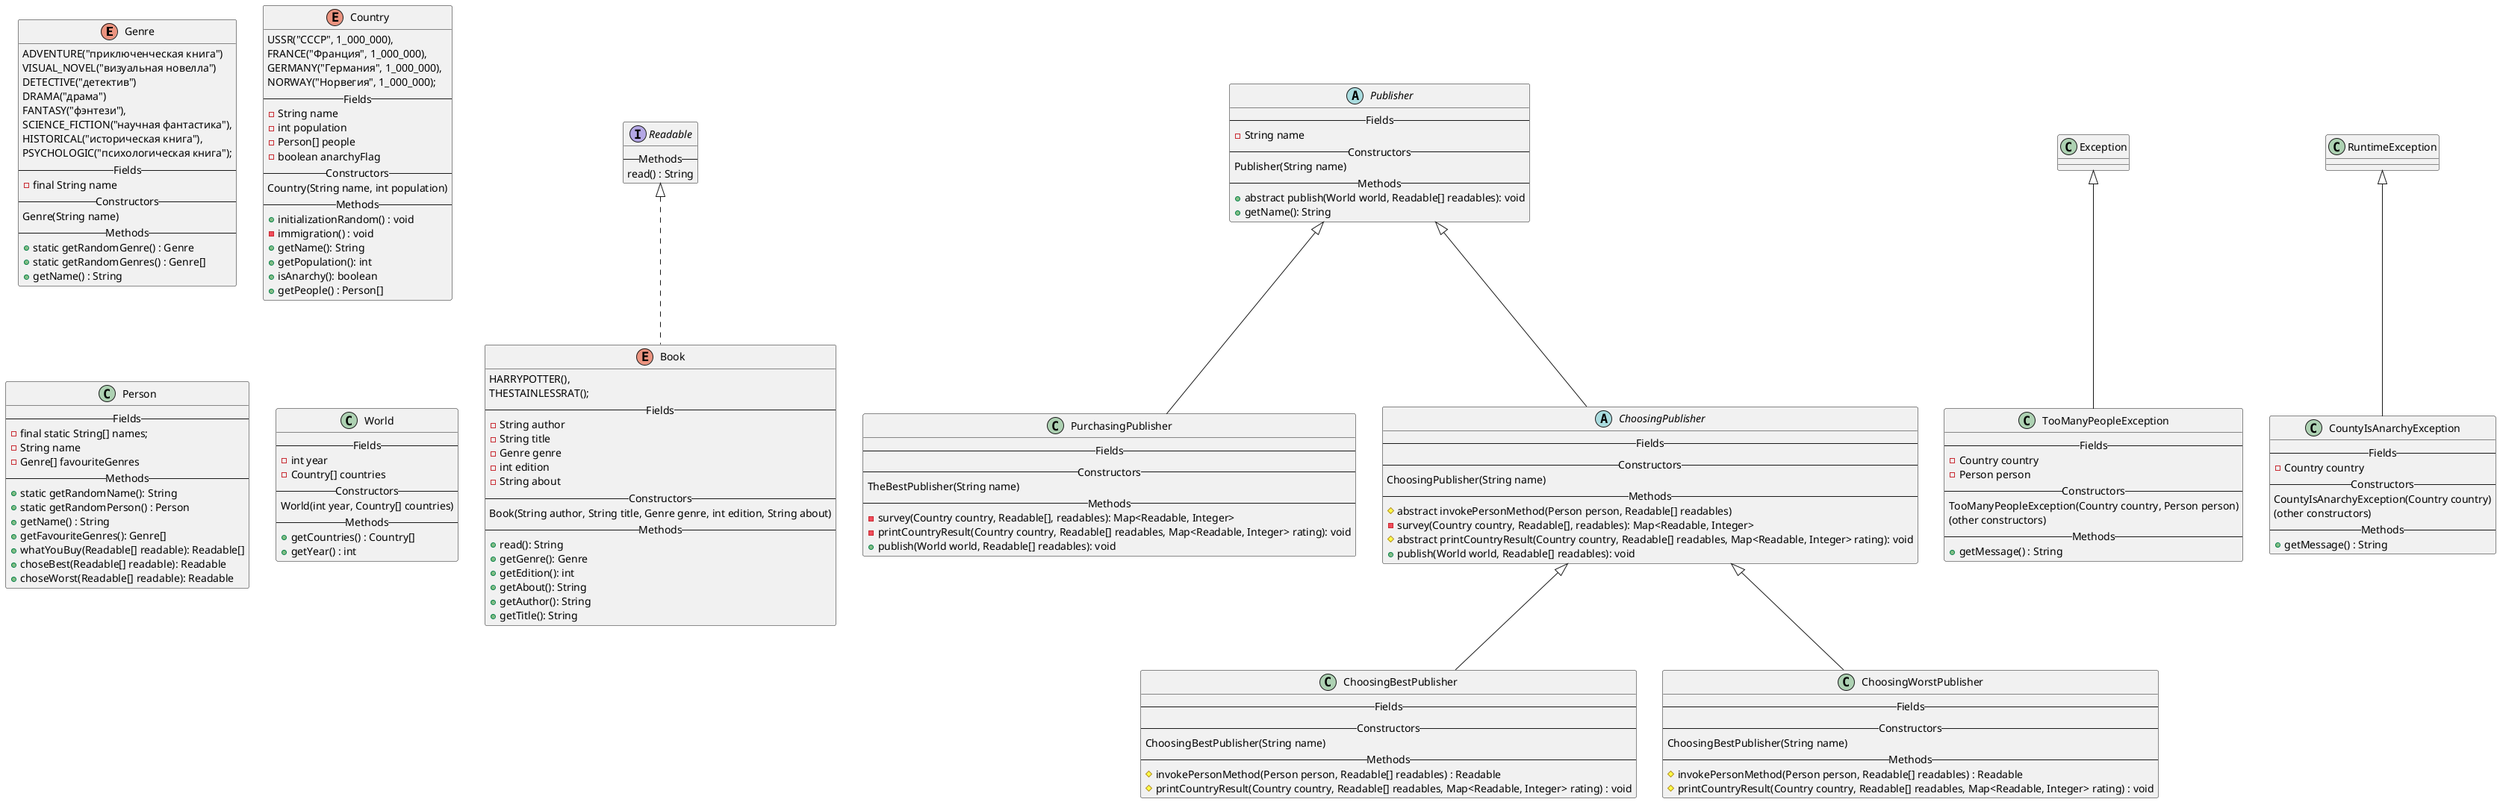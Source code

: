 @startuml
'Текст задания:
'
'Издательская компания «Эксмо» совместно с Hoff представила данные по
'книжным предпочтениям россиян в 2021 году: абсолютным лидером продаж
'стали книги (издание и переиздание) Михаила Лабковского «Хочу и буду»,
'сообщили в пресс-службе.
'
'Книги психолога лидировали по продажам по всей стране: за год было
'продано более 129 тыс. экземпляров первого издания и 34,5 тыс. второго.
'
'На втором месте по популярности у покупателей детектив «Внутри убийцы»
'израильского писателя Майка Омера (более 92 тыс. экземпляров) про
'криминального психолога-женщину, расследующую череду жестоких
'преступлений. Тройку лидеров продаж замыкает роман «Transhumanism inc.»
'Виктора Пелевина — новинка российского автора разошлась в количестве 71
'тыс. экземпляров.

enum Genre {
ADVENTURE("приключенческая книга")
VISUAL_NOVEL("визуальная новелла")
DETECTIVE("детектив")
DRAMA("драма")
FANTASY("фэнтези"),
SCIENCE_FICTION("научная фантастика"),
HISTORICAL("историческая книга"),
PSYCHOLOGIC("психологическая книга");
--Fields--
- final String name
--Constructors--
Genre(String name)
--Methods--
+ static getRandomGenre() : Genre
+ static getRandomGenres() : Genre[]
+ getName() : String
}


enum Country{
USSR("СССР", 1_000_000),
FRANCE("Франция", 1_000_000),
GERMANY("Германия", 1_000_000),
NORWAY("Норвегия", 1_000_000);
--Fields--
- String name
- int population
'persons-heap :)
- Person[] people
- boolean anarchyFlag
--Constructors--
Country(String name, int population)
--Methods--
'method, which invoke immigration method
+ initializationRandom() : void
- immigration() : void
+ getName(): String
+ getPopulation(): int
+ isAnarchy(): boolean
+ getPeople() : Person[]
}

interface Readable {
--Methods--
'this method will return info about readable
'so TheBestLab4.Book.read() should return String with author, title, genre, about fields
read() : String
}

'REMIND TO MAKE IT CLASS
enum Book implements Readable {
HARRYPOTTER(),
THESTAINLESSRAT();
--Fields--
- String author
- String title
- Genre genre
- int edition
- String about
--Constructors--
Book(String author, String title, Genre genre, int edition, String about)
--Methods--
+ read(): String
+ getGenre(): Genre
+ getEdition(): int
+ getAbout(): String
+ getAuthor(): String
+ getTitle(): String
}

class Person {
--Fields--
- final static String[] names;
- String name
- Genre[] favouriteGenres
--Methods--
+ static getRandomName(): String
+ static getRandomPerson() : Person
+ getName() : String
+ getFavouriteGenres(): Genre[]
+ whatYouBuy(Readable[] readable): Readable[]
+ choseBest(Readable[] readable): Readable
+ choseWorst(Readable[] readable): Readable
}

abstract class Publisher {
--Fields--
- String name
--Constructors--
Publisher(String name)
--Methods--
+ abstract publish(World world, Readable[] readables): void
+ getName(): String
}

'publisher, which invokes whatYouBuy
class PurchasingPublisher extends Publisher {
--Fields--
'it doesn't need fields
--Constructors--
TheBestPublisher(String name)
--Methods--
- survey(Country country, Readable[], readables): Map<Readable, Integer>
- printCountryResult(Country country, Readable[] readables, Map<Readable, Integer> rating): void
+ publish(World world, Readable[] readables): void
}

abstract class ChoosingPublisher extends Publisher {
--Fields--
--Constructors--
ChoosingPublisher(String name)
--Methods--
# abstract invokePersonMethod(Person person, Readable[] readables)
- survey(Country country, Readable[], readables): Map<Readable, Integer>
# abstract printCountryResult(Country country, Readable[] readables, Map<Readable, Integer> rating): void
+ publish(World world, Readable[] readables): void
}

'publisher which invokes choseBest method
class ChoosingBestPublisher extends ChoosingPublisher {
--Fields--
--Constructors--
ChoosingBestPublisher(String name)
--Methods--
# invokePersonMethod(Person person, Readable[] readables) : Readable
# printCountryResult(Country country, Readable[] readables, Map<Readable, Integer> rating) : void
}

'publisher which invokes choseWorst method
class ChoosingWorstPublisher extends ChoosingPublisher {
--Fields--
--Constructors--
ChoosingBestPublisher(String name)
--Methods--
# invokePersonMethod(Person person, Readable[] readables) : Readable
# printCountryResult(Country country, Readable[] readables, Map<Readable, Integer> rating) : void
}

class World {
--Fields--
- int year
- Country[] countries
--Constructors--
'some changes here
World(int year, Country[] countries)
--Methods--
+ getCountries() : Country[]
+ getYear() : int
}

class TooManyPeopleException extends Exception {
'there may be overpopulation in country
--Fields--
- Country country
- Person person
--Constructors--
TooManyPeopleException(Country country, Person person)
(other constructors)
--Methods--
+ getMessage() : String
}

'new exception
class CountyIsAnarchyException extends RuntimeException {
'County can't return People[] if anarchy
--Fields--
- Country country
--Constructors--
CountyIsAnarchyException(Country country)
(other constructors)
--Methods--
+ getMessage() : String
}

@enduml
